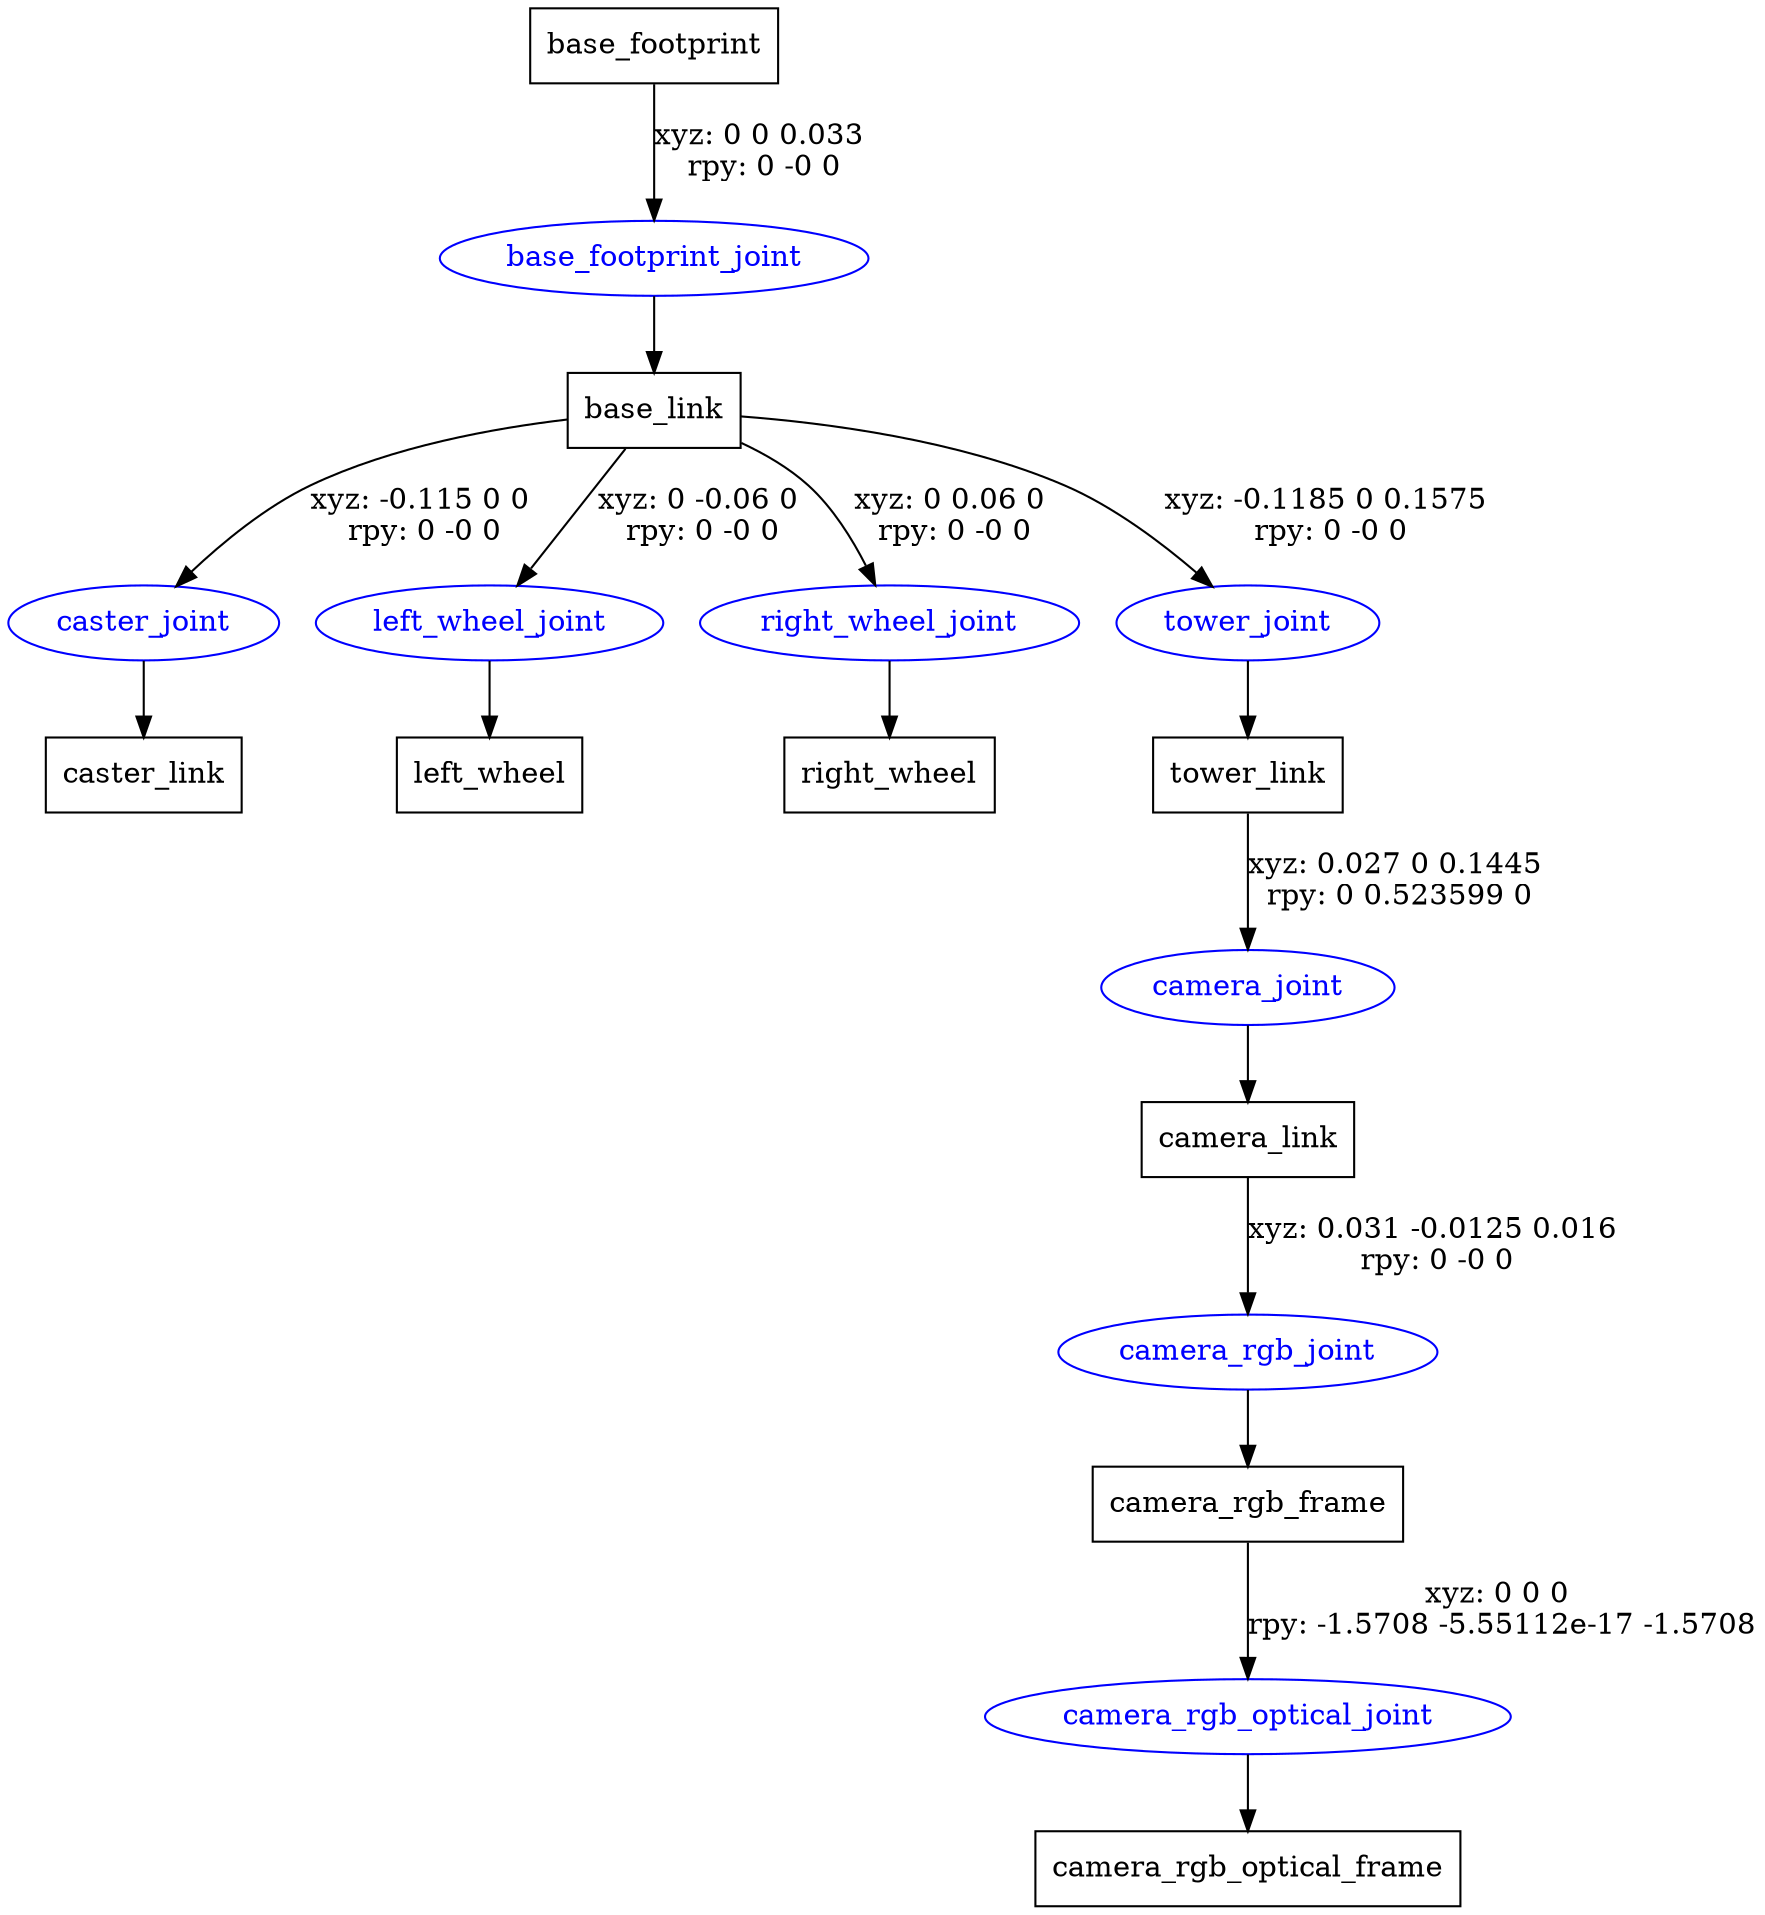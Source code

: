 digraph G {
node [shape=box];
"base_footprint" [label="base_footprint"];
"base_link" [label="base_link"];
"caster_link" [label="caster_link"];
"left_wheel" [label="left_wheel"];
"right_wheel" [label="right_wheel"];
"tower_link" [label="tower_link"];
"camera_link" [label="camera_link"];
"camera_rgb_frame" [label="camera_rgb_frame"];
"camera_rgb_optical_frame" [label="camera_rgb_optical_frame"];
node [shape=ellipse, color=blue, fontcolor=blue];
"base_footprint" -> "base_footprint_joint" [label="xyz: 0 0 0.033 \nrpy: 0 -0 0"]
"base_footprint_joint" -> "base_link"
"base_link" -> "caster_joint" [label="xyz: -0.115 0 0 \nrpy: 0 -0 0"]
"caster_joint" -> "caster_link"
"base_link" -> "left_wheel_joint" [label="xyz: 0 -0.06 0 \nrpy: 0 -0 0"]
"left_wheel_joint" -> "left_wheel"
"base_link" -> "right_wheel_joint" [label="xyz: 0 0.06 0 \nrpy: 0 -0 0"]
"right_wheel_joint" -> "right_wheel"
"base_link" -> "tower_joint" [label="xyz: -0.1185 0 0.1575 \nrpy: 0 -0 0"]
"tower_joint" -> "tower_link"
"tower_link" -> "camera_joint" [label="xyz: 0.027 0 0.1445 \nrpy: 0 0.523599 0"]
"camera_joint" -> "camera_link"
"camera_link" -> "camera_rgb_joint" [label="xyz: 0.031 -0.0125 0.016 \nrpy: 0 -0 0"]
"camera_rgb_joint" -> "camera_rgb_frame"
"camera_rgb_frame" -> "camera_rgb_optical_joint" [label="xyz: 0 0 0 \nrpy: -1.5708 -5.55112e-17 -1.5708"]
"camera_rgb_optical_joint" -> "camera_rgb_optical_frame"
}
